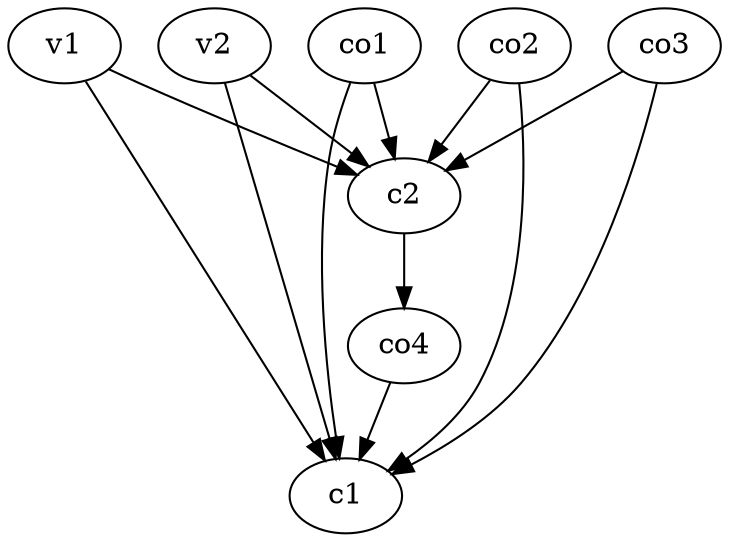 strict digraph  {
c1;
c2;
v1;
v2;
co1;
co2;
co3;
co4;
c2 -> co4  [weight=1];
v1 -> c1  [weight=1];
v1 -> c2  [weight=1];
v2 -> c2  [weight=1];
v2 -> c1  [weight=1];
co1 -> c1  [weight=1];
co1 -> c2  [weight=1];
co2 -> c1  [weight=1];
co2 -> c2  [weight=1];
co3 -> c1  [weight=1];
co3 -> c2  [weight=1];
co4 -> c1  [weight=1];
}
